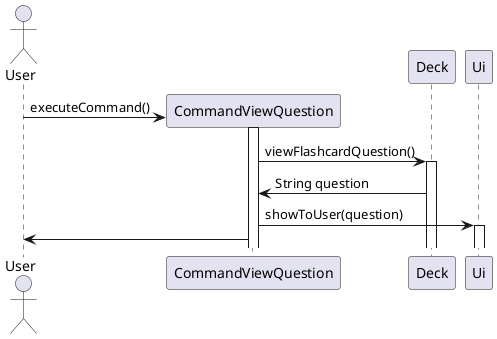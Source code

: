 @startuml
actor User
User -> CommandViewQuestion **: executeCommand()
CommandViewQuestion++
CommandViewQuestion -> Deck++: viewFlashcardQuestion()
Deck -> CommandViewQuestion: String question
CommandViewQuestion -> Ui++: showToUser(question)


CommandViewQuestion -> User


@enduml